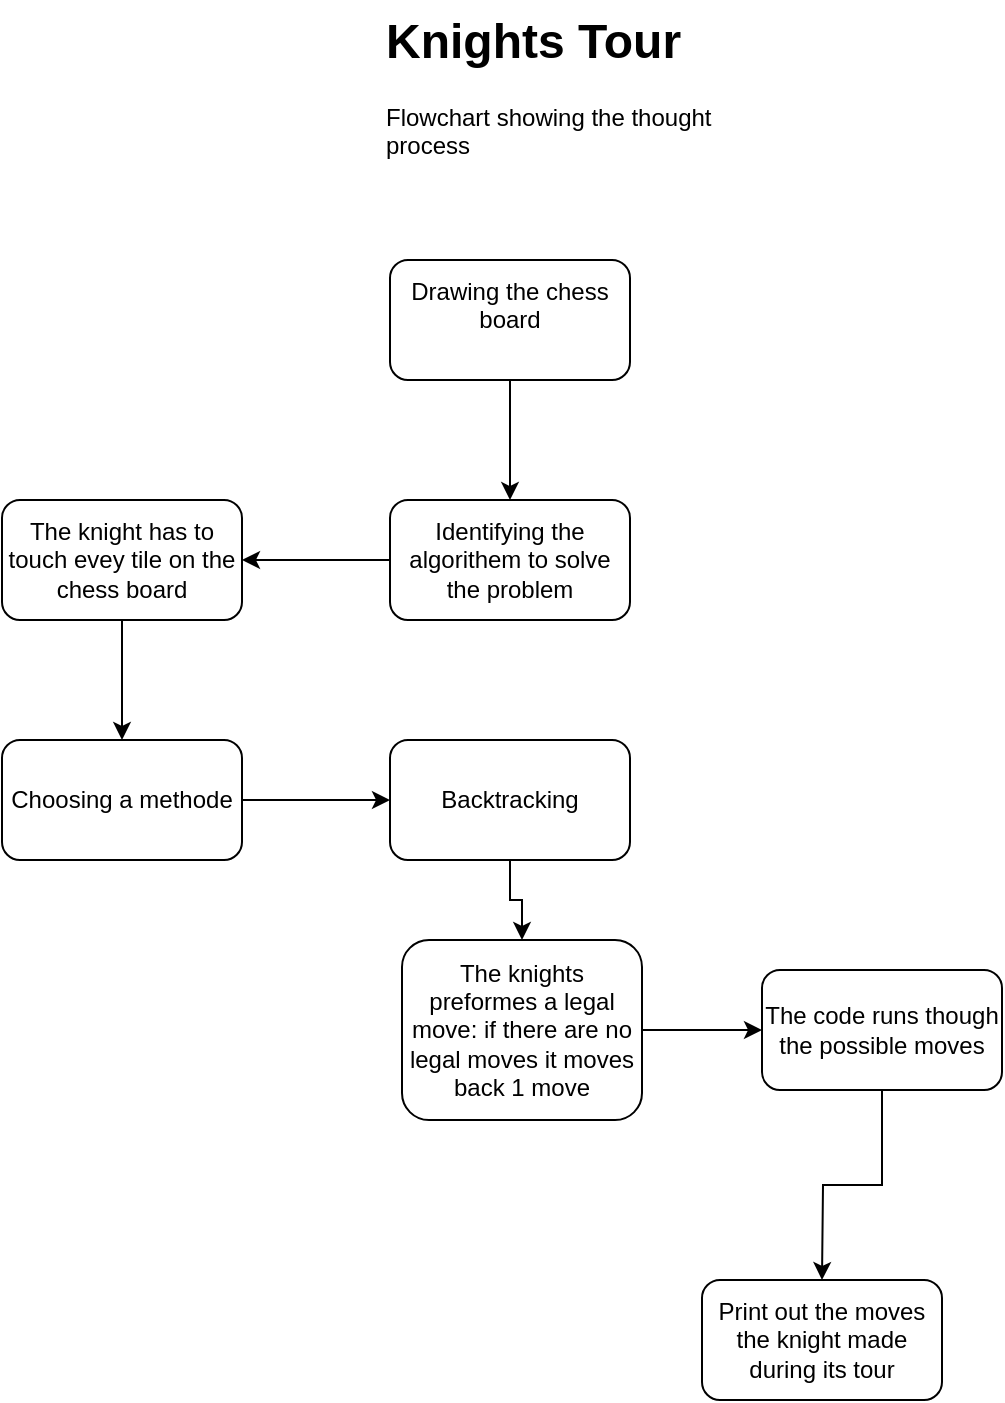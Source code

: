 <mxfile version="28.2.7">
  <diagram name="Page-1" id="XaSs6gulX6VwmrPYhHJ9">
    <mxGraphModel dx="976" dy="667" grid="1" gridSize="10" guides="1" tooltips="1" connect="1" arrows="1" fold="1" page="1" pageScale="1" pageWidth="827" pageHeight="1169" math="0" shadow="0">
      <root>
        <mxCell id="0" />
        <mxCell id="1" parent="0" />
        <mxCell id="FXWwI7wd3UHpWGxU-6k7-1" value="&lt;h1 style=&quot;margin-top: 0px;&quot;&gt;Knights Tour&lt;/h1&gt;&lt;p&gt;Flowchart showing the thought process&lt;/p&gt;&lt;p&gt;&lt;br&gt;&lt;/p&gt;" style="text;html=1;whiteSpace=wrap;overflow=hidden;rounded=0;" vertex="1" parent="1">
          <mxGeometry x="350" y="10" width="180" height="120" as="geometry" />
        </mxCell>
        <mxCell id="FXWwI7wd3UHpWGxU-6k7-32" style="edgeStyle=orthogonalEdgeStyle;rounded=0;orthogonalLoop=1;jettySize=auto;html=1;" edge="1" parent="1" source="FXWwI7wd3UHpWGxU-6k7-30" target="FXWwI7wd3UHpWGxU-6k7-31">
          <mxGeometry relative="1" as="geometry" />
        </mxCell>
        <mxCell id="FXWwI7wd3UHpWGxU-6k7-30" value="Drawing the chess board&lt;div&gt;&amp;nbsp;&lt;/div&gt;" style="rounded=1;whiteSpace=wrap;html=1;" vertex="1" parent="1">
          <mxGeometry x="354" y="140" width="120" height="60" as="geometry" />
        </mxCell>
        <mxCell id="FXWwI7wd3UHpWGxU-6k7-34" style="edgeStyle=orthogonalEdgeStyle;rounded=0;orthogonalLoop=1;jettySize=auto;html=1;" edge="1" parent="1" source="FXWwI7wd3UHpWGxU-6k7-31" target="FXWwI7wd3UHpWGxU-6k7-33">
          <mxGeometry relative="1" as="geometry" />
        </mxCell>
        <mxCell id="FXWwI7wd3UHpWGxU-6k7-31" value="Identifying the algorithem to solve the problem" style="rounded=1;whiteSpace=wrap;html=1;" vertex="1" parent="1">
          <mxGeometry x="354" y="260" width="120" height="60" as="geometry" />
        </mxCell>
        <mxCell id="FXWwI7wd3UHpWGxU-6k7-36" style="edgeStyle=orthogonalEdgeStyle;rounded=0;orthogonalLoop=1;jettySize=auto;html=1;entryX=0.5;entryY=0;entryDx=0;entryDy=0;" edge="1" parent="1" source="FXWwI7wd3UHpWGxU-6k7-33" target="FXWwI7wd3UHpWGxU-6k7-35">
          <mxGeometry relative="1" as="geometry" />
        </mxCell>
        <mxCell id="FXWwI7wd3UHpWGxU-6k7-33" value="The knight has to touch evey tile on the chess board" style="rounded=1;whiteSpace=wrap;html=1;" vertex="1" parent="1">
          <mxGeometry x="160" y="260" width="120" height="60" as="geometry" />
        </mxCell>
        <mxCell id="FXWwI7wd3UHpWGxU-6k7-38" style="edgeStyle=orthogonalEdgeStyle;rounded=0;orthogonalLoop=1;jettySize=auto;html=1;entryX=0;entryY=0.5;entryDx=0;entryDy=0;" edge="1" parent="1" source="FXWwI7wd3UHpWGxU-6k7-35" target="FXWwI7wd3UHpWGxU-6k7-37">
          <mxGeometry relative="1" as="geometry" />
        </mxCell>
        <mxCell id="FXWwI7wd3UHpWGxU-6k7-35" value="Choosing a methode" style="rounded=1;whiteSpace=wrap;html=1;" vertex="1" parent="1">
          <mxGeometry x="160" y="380" width="120" height="60" as="geometry" />
        </mxCell>
        <mxCell id="FXWwI7wd3UHpWGxU-6k7-40" style="edgeStyle=orthogonalEdgeStyle;rounded=0;orthogonalLoop=1;jettySize=auto;html=1;" edge="1" parent="1" source="FXWwI7wd3UHpWGxU-6k7-37" target="FXWwI7wd3UHpWGxU-6k7-39">
          <mxGeometry relative="1" as="geometry" />
        </mxCell>
        <mxCell id="FXWwI7wd3UHpWGxU-6k7-37" value="Backtracking" style="rounded=1;whiteSpace=wrap;html=1;" vertex="1" parent="1">
          <mxGeometry x="354" y="380" width="120" height="60" as="geometry" />
        </mxCell>
        <mxCell id="FXWwI7wd3UHpWGxU-6k7-43" style="edgeStyle=orthogonalEdgeStyle;rounded=0;orthogonalLoop=1;jettySize=auto;html=1;" edge="1" parent="1" source="FXWwI7wd3UHpWGxU-6k7-39" target="FXWwI7wd3UHpWGxU-6k7-41">
          <mxGeometry relative="1" as="geometry" />
        </mxCell>
        <mxCell id="FXWwI7wd3UHpWGxU-6k7-39" value="The knights preformes a legal move: if there are no legal moves it moves back 1 move" style="rounded=1;whiteSpace=wrap;html=1;" vertex="1" parent="1">
          <mxGeometry x="360" y="480" width="120" height="90" as="geometry" />
        </mxCell>
        <mxCell id="FXWwI7wd3UHpWGxU-6k7-45" style="edgeStyle=orthogonalEdgeStyle;rounded=0;orthogonalLoop=1;jettySize=auto;html=1;" edge="1" parent="1" source="FXWwI7wd3UHpWGxU-6k7-41">
          <mxGeometry relative="1" as="geometry">
            <mxPoint x="570" y="650" as="targetPoint" />
          </mxGeometry>
        </mxCell>
        <mxCell id="FXWwI7wd3UHpWGxU-6k7-41" value="The code runs though the possible moves" style="rounded=1;whiteSpace=wrap;html=1;" vertex="1" parent="1">
          <mxGeometry x="540" y="495" width="120" height="60" as="geometry" />
        </mxCell>
        <mxCell id="FXWwI7wd3UHpWGxU-6k7-44" value="Print out the moves the knight made during its tour" style="rounded=1;whiteSpace=wrap;html=1;" vertex="1" parent="1">
          <mxGeometry x="510" y="650" width="120" height="60" as="geometry" />
        </mxCell>
      </root>
    </mxGraphModel>
  </diagram>
</mxfile>
